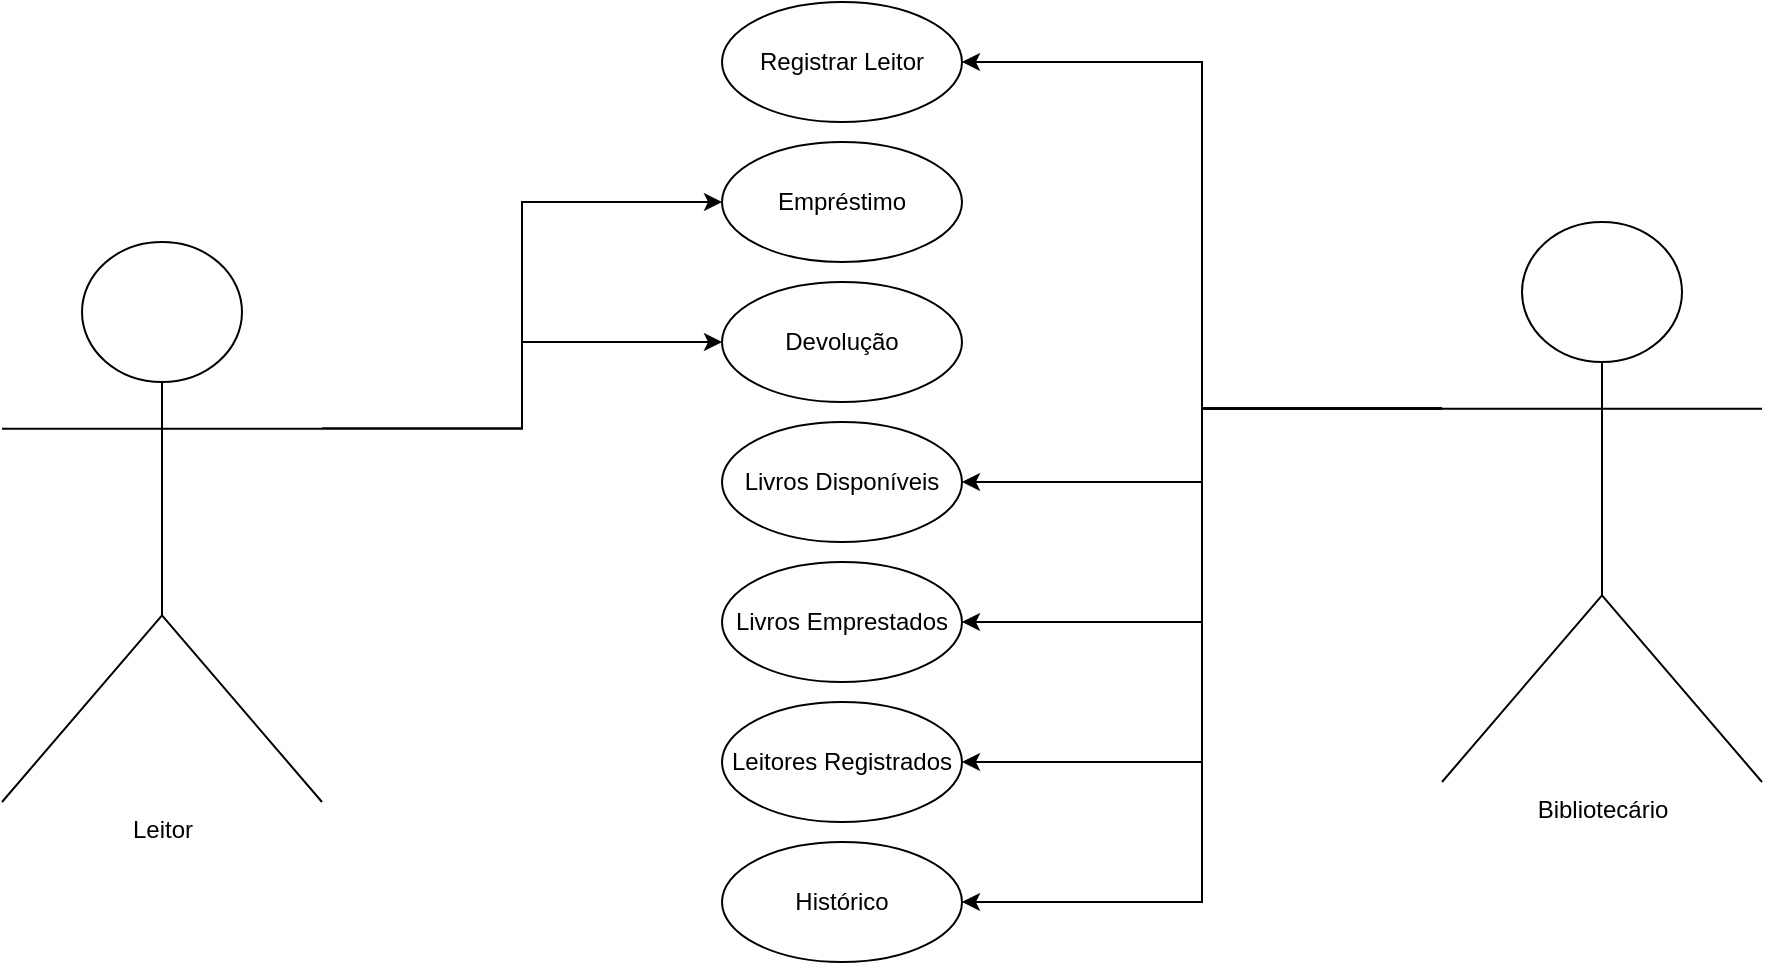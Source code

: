 <mxfile version="21.7.4" type="device">
  <diagram name="Página-1" id="h09zXlzUrSCO4i_a4yi9">
    <mxGraphModel dx="1035" dy="553" grid="1" gridSize="10" guides="1" tooltips="1" connect="1" arrows="1" fold="1" page="1" pageScale="1" pageWidth="827" pageHeight="1169" math="0" shadow="0">
      <root>
        <mxCell id="0" />
        <mxCell id="1" parent="0" />
        <mxCell id="e0w6gNFdk2h7FLKsHmW9-37" style="edgeStyle=orthogonalEdgeStyle;rounded=0;orthogonalLoop=1;jettySize=auto;html=1;exitX=1;exitY=0.333;exitDx=0;exitDy=0;exitPerimeter=0;entryX=0;entryY=0.5;entryDx=0;entryDy=0;" edge="1" parent="1" source="e0w6gNFdk2h7FLKsHmW9-1" target="e0w6gNFdk2h7FLKsHmW9-25">
          <mxGeometry relative="1" as="geometry" />
        </mxCell>
        <mxCell id="e0w6gNFdk2h7FLKsHmW9-38" style="edgeStyle=orthogonalEdgeStyle;rounded=0;orthogonalLoop=1;jettySize=auto;html=1;exitX=1;exitY=0.333;exitDx=0;exitDy=0;exitPerimeter=0;entryX=0;entryY=0.5;entryDx=0;entryDy=0;" edge="1" parent="1" source="e0w6gNFdk2h7FLKsHmW9-1" target="e0w6gNFdk2h7FLKsHmW9-24">
          <mxGeometry relative="1" as="geometry" />
        </mxCell>
        <mxCell id="e0w6gNFdk2h7FLKsHmW9-1" value="Leitor" style="shape=umlActor;verticalLabelPosition=bottom;verticalAlign=top;html=1;outlineConnect=0;" vertex="1" parent="1">
          <mxGeometry y="320" width="160" height="280" as="geometry" />
        </mxCell>
        <mxCell id="e0w6gNFdk2h7FLKsHmW9-32" style="edgeStyle=orthogonalEdgeStyle;rounded=0;orthogonalLoop=1;jettySize=auto;html=1;exitX=0;exitY=0.333;exitDx=0;exitDy=0;exitPerimeter=0;entryX=1;entryY=0.5;entryDx=0;entryDy=0;" edge="1" parent="1" source="e0w6gNFdk2h7FLKsHmW9-2" target="e0w6gNFdk2h7FLKsHmW9-28">
          <mxGeometry relative="1" as="geometry" />
        </mxCell>
        <mxCell id="e0w6gNFdk2h7FLKsHmW9-33" style="edgeStyle=orthogonalEdgeStyle;rounded=0;orthogonalLoop=1;jettySize=auto;html=1;exitX=0;exitY=0.333;exitDx=0;exitDy=0;exitPerimeter=0;entryX=1;entryY=0.5;entryDx=0;entryDy=0;" edge="1" parent="1" source="e0w6gNFdk2h7FLKsHmW9-2" target="e0w6gNFdk2h7FLKsHmW9-29">
          <mxGeometry relative="1" as="geometry" />
        </mxCell>
        <mxCell id="e0w6gNFdk2h7FLKsHmW9-34" style="edgeStyle=orthogonalEdgeStyle;rounded=0;orthogonalLoop=1;jettySize=auto;html=1;exitX=0;exitY=0.333;exitDx=0;exitDy=0;exitPerimeter=0;entryX=1;entryY=0.5;entryDx=0;entryDy=0;" edge="1" parent="1" source="e0w6gNFdk2h7FLKsHmW9-2" target="e0w6gNFdk2h7FLKsHmW9-27">
          <mxGeometry relative="1" as="geometry" />
        </mxCell>
        <mxCell id="e0w6gNFdk2h7FLKsHmW9-35" style="edgeStyle=orthogonalEdgeStyle;rounded=0;orthogonalLoop=1;jettySize=auto;html=1;exitX=0;exitY=0.333;exitDx=0;exitDy=0;exitPerimeter=0;entryX=1;entryY=0.5;entryDx=0;entryDy=0;" edge="1" parent="1" source="e0w6gNFdk2h7FLKsHmW9-2" target="e0w6gNFdk2h7FLKsHmW9-23">
          <mxGeometry relative="1" as="geometry" />
        </mxCell>
        <mxCell id="e0w6gNFdk2h7FLKsHmW9-39" style="edgeStyle=orthogonalEdgeStyle;rounded=0;orthogonalLoop=1;jettySize=auto;html=1;exitX=0;exitY=0.333;exitDx=0;exitDy=0;exitPerimeter=0;entryX=1;entryY=0.5;entryDx=0;entryDy=0;" edge="1" parent="1" source="e0w6gNFdk2h7FLKsHmW9-2" target="e0w6gNFdk2h7FLKsHmW9-26">
          <mxGeometry relative="1" as="geometry" />
        </mxCell>
        <mxCell id="e0w6gNFdk2h7FLKsHmW9-2" value="Bibliotecário" style="shape=umlActor;verticalLabelPosition=bottom;verticalAlign=top;html=1;outlineConnect=0;" vertex="1" parent="1">
          <mxGeometry x="720" y="310" width="160" height="280" as="geometry" />
        </mxCell>
        <mxCell id="e0w6gNFdk2h7FLKsHmW9-23" value="Registrar Leitor" style="ellipse;whiteSpace=wrap;html=1;" vertex="1" parent="1">
          <mxGeometry x="360" y="200" width="120" height="60" as="geometry" />
        </mxCell>
        <mxCell id="e0w6gNFdk2h7FLKsHmW9-24" value="Empréstimo" style="ellipse;whiteSpace=wrap;html=1;" vertex="1" parent="1">
          <mxGeometry x="360" y="270" width="120" height="60" as="geometry" />
        </mxCell>
        <mxCell id="e0w6gNFdk2h7FLKsHmW9-25" value="Devolução" style="ellipse;whiteSpace=wrap;html=1;" vertex="1" parent="1">
          <mxGeometry x="360" y="340" width="120" height="60" as="geometry" />
        </mxCell>
        <mxCell id="e0w6gNFdk2h7FLKsHmW9-26" value="Livros Disponíveis" style="ellipse;whiteSpace=wrap;html=1;" vertex="1" parent="1">
          <mxGeometry x="360" y="410" width="120" height="60" as="geometry" />
        </mxCell>
        <mxCell id="e0w6gNFdk2h7FLKsHmW9-27" value="Livros Emprestados" style="ellipse;whiteSpace=wrap;html=1;" vertex="1" parent="1">
          <mxGeometry x="360" y="480" width="120" height="60" as="geometry" />
        </mxCell>
        <mxCell id="e0w6gNFdk2h7FLKsHmW9-28" value="Leitores Registrados" style="ellipse;whiteSpace=wrap;html=1;" vertex="1" parent="1">
          <mxGeometry x="360" y="550" width="120" height="60" as="geometry" />
        </mxCell>
        <mxCell id="e0w6gNFdk2h7FLKsHmW9-29" value="Histórico" style="ellipse;whiteSpace=wrap;html=1;" vertex="1" parent="1">
          <mxGeometry x="360" y="620" width="120" height="60" as="geometry" />
        </mxCell>
      </root>
    </mxGraphModel>
  </diagram>
</mxfile>
